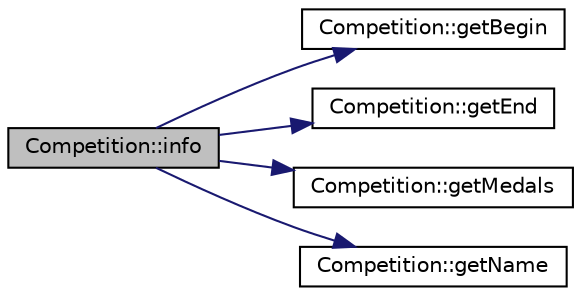 digraph "Competition::info"
{
 // LATEX_PDF_SIZE
  edge [fontname="Helvetica",fontsize="10",labelfontname="Helvetica",labelfontsize="10"];
  node [fontname="Helvetica",fontsize="10",shape=record];
  rankdir="LR";
  Node1 [label="Competition::info",height=0.2,width=0.4,color="black", fillcolor="grey75", style="filled", fontcolor="black",tooltip=" "];
  Node1 -> Node2 [color="midnightblue",fontsize="10",style="solid",fontname="Helvetica"];
  Node2 [label="Competition::getBegin",height=0.2,width=0.4,color="black", fillcolor="white", style="filled",URL="$class_competition.html#ae498843533e4ff66894dfa89b9eb6a25",tooltip=" "];
  Node1 -> Node3 [color="midnightblue",fontsize="10",style="solid",fontname="Helvetica"];
  Node3 [label="Competition::getEnd",height=0.2,width=0.4,color="black", fillcolor="white", style="filled",URL="$class_competition.html#aa3ab169eb31dd6d161f9f908989e843f",tooltip=" "];
  Node1 -> Node4 [color="midnightblue",fontsize="10",style="solid",fontname="Helvetica"];
  Node4 [label="Competition::getMedals",height=0.2,width=0.4,color="black", fillcolor="white", style="filled",URL="$class_competition.html#a20b5adb7f4751c6afd6d3bb16605ab58",tooltip=" "];
  Node1 -> Node5 [color="midnightblue",fontsize="10",style="solid",fontname="Helvetica"];
  Node5 [label="Competition::getName",height=0.2,width=0.4,color="black", fillcolor="white", style="filled",URL="$class_competition.html#a96f44ffcbc6ef141aa4901732b502fc9",tooltip=" "];
}
